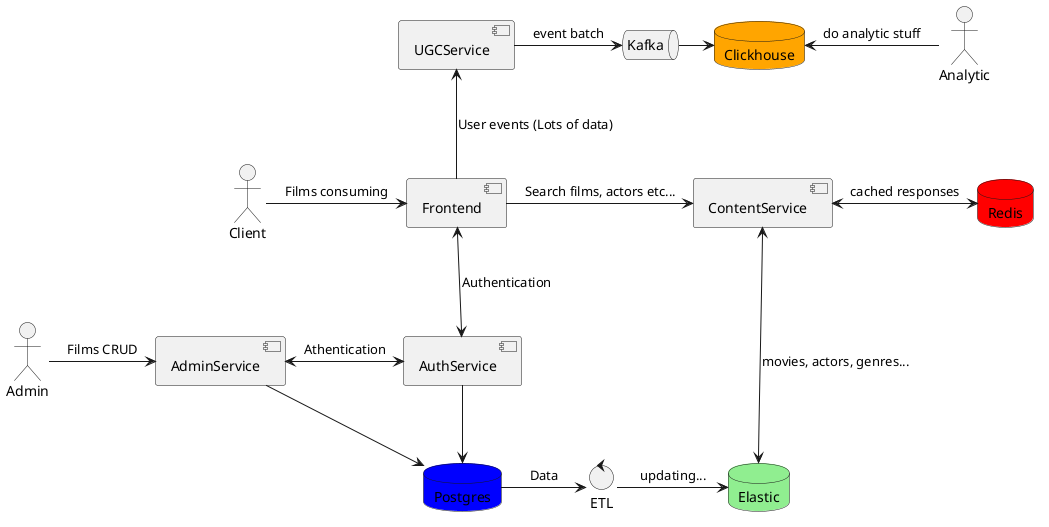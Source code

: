 @startuml
skinparam componentStyle uml2
actor Client
actor Admin
actor Analytic
component Frontend
component AdminService
component ContentService
component AuthService
component UGCService
control ETL
database Postgres #blue
database Elastic #lightgreen
database Redis #red
database Clickhouse #orange
queue Kafka

Client -> Frontend: Films consuming
Frontend <-down-> AuthService: Authentication
Frontend -> ContentService: Search films, actors etc...
Admin -> AdminService: Films CRUD
AdminService <-> AuthService: Athentication
AuthService -down-> Postgres
AdminService -> Postgres
ContentService <-> Redis: cached responses
ContentService <-down-> Elastic: movies, actors, genres...
Postgres -> ETL: Data
ETL -> Elastic: updating...
Frontend -up-> UGCService: User events (Lots of data)
UGCService -> Kafka: event batch
Kafka -> Clickhouse
Analytic -left-> Clickhouse: do analytic stuff
@enduml

